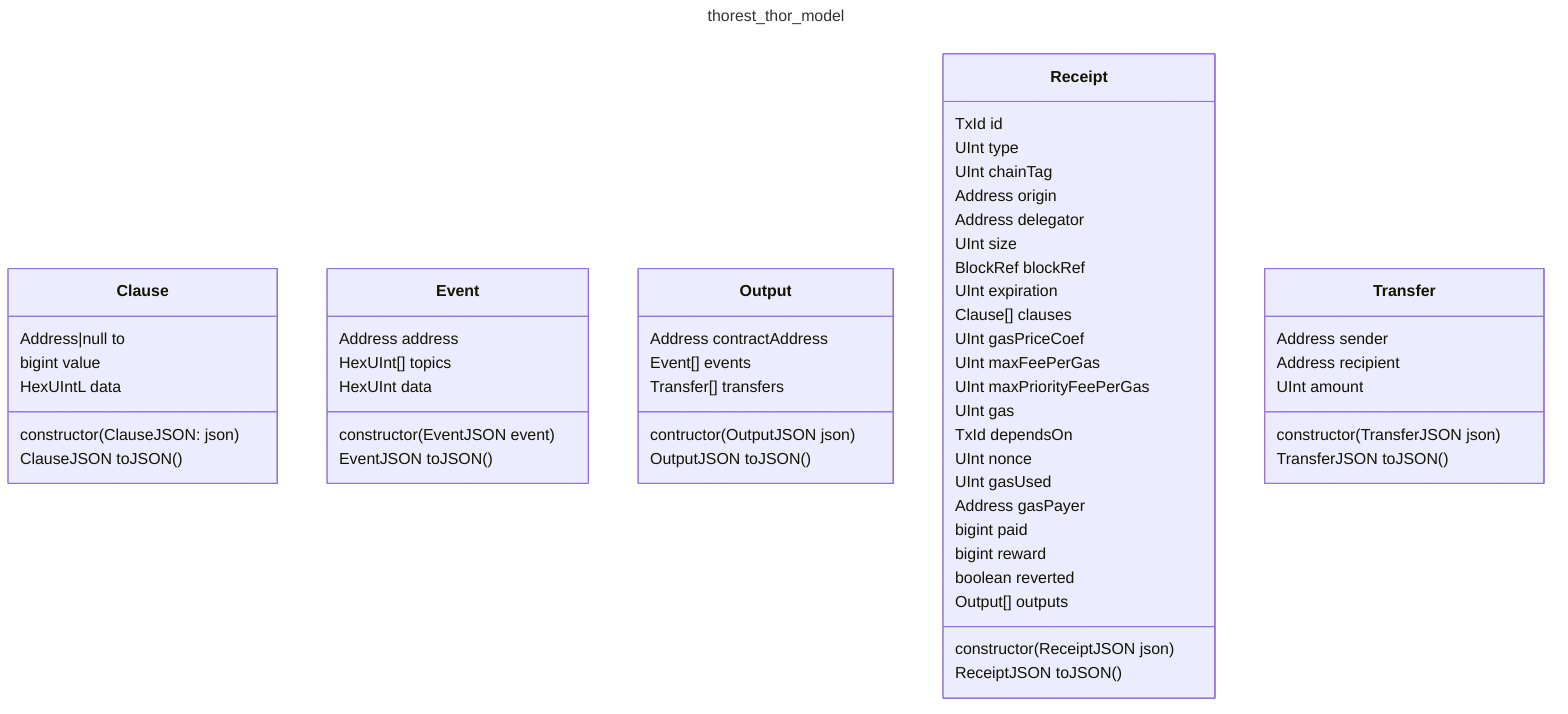 ---
title: thorest_thor_model
---
classDiagram
    class Clause {
        Address|null to
        bigint value
        HexUIntL data
        constructor(ClauseJSON: json)
        ClauseJSON toJSON()
    }
    class Event {
        Address address
        HexUInt[] topics
        HexUInt data
        constructor(EventJSON event)
        EventJSON toJSON()
    }
    class Output {
        Address contractAddress
        Event[] events
        Transfer[] transfers
        contructor(OutputJSON json)
        OutputJSON toJSON()
    }
    class Receipt {
        TxId id
        UInt type
        UInt chainTag
        Address origin
        Address delegator
        UInt size
        BlockRef blockRef
        UInt expiration
        Clause[] clauses
        UInt gasPriceCoef
        UInt maxFeePerGas
        UInt maxPriorityFeePerGas
        UInt gas
        TxId dependsOn
        UInt nonce
        UInt gasUsed
        Address gasPayer
        bigint paid
        bigint reward
        boolean reverted
        Output[] outputs
        constructor(ReceiptJSON json)
        ReceiptJSON toJSON()
    }
    class Transfer {
        Address sender
        Address recipient
        UInt amount
        constructor(TransferJSON json)
        TransferJSON toJSON()
    }